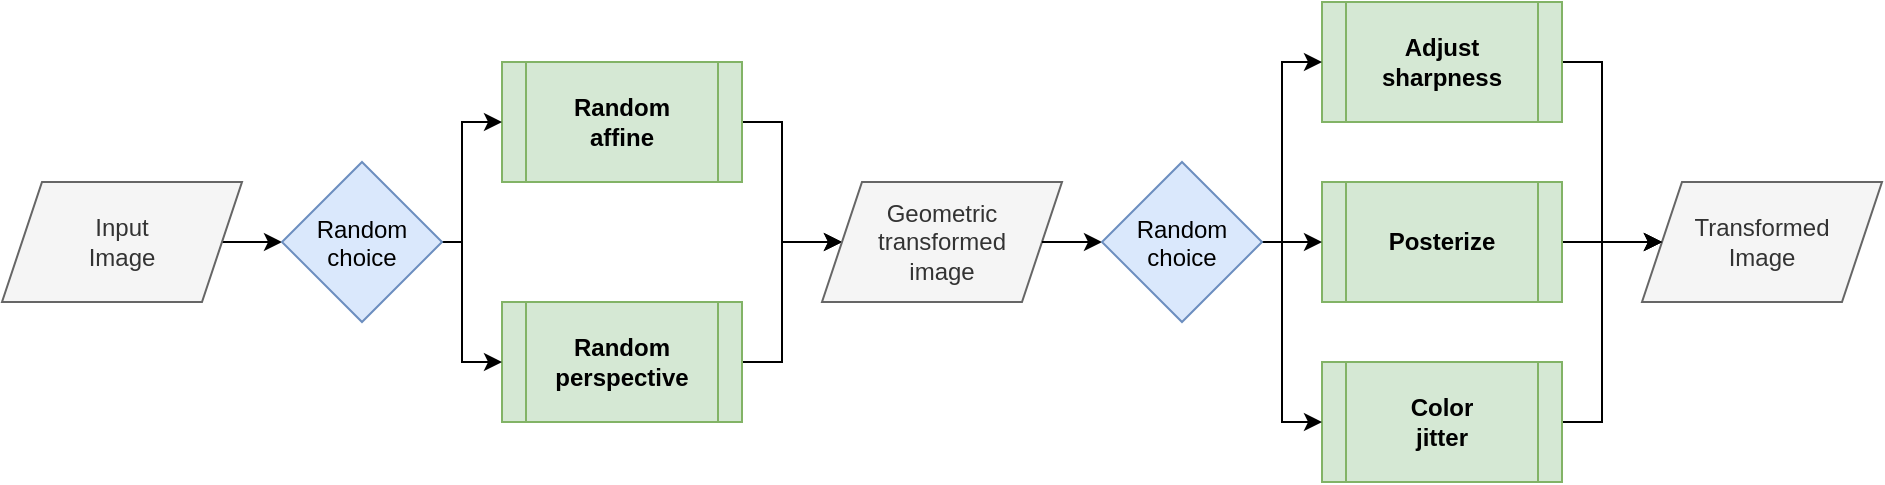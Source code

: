 <mxfile version="19.0.3" type="device"><diagram id="l9Ht6na9iXkWOIujHnW-" name="Page-1"><mxGraphModel dx="1358" dy="941" grid="1" gridSize="10" guides="1" tooltips="1" connect="1" arrows="1" fold="1" page="1" pageScale="1" pageWidth="827" pageHeight="1169" math="0" shadow="0"><root><mxCell id="0"/><mxCell id="1" parent="0"/><mxCell id="bHYgKVWXA9jJRrAevAuG-11" style="edgeStyle=orthogonalEdgeStyle;rounded=0;orthogonalLoop=1;jettySize=auto;html=1;exitX=1;exitY=0.5;exitDx=0;exitDy=0;entryX=0;entryY=0.5;entryDx=0;entryDy=0;" edge="1" parent="1" source="bHYgKVWXA9jJRrAevAuG-2" target="bHYgKVWXA9jJRrAevAuG-9"><mxGeometry relative="1" as="geometry"/></mxCell><mxCell id="bHYgKVWXA9jJRrAevAuG-2" value="Input&lt;br&gt;Image" style="shape=parallelogram;perimeter=parallelogramPerimeter;whiteSpace=wrap;html=1;fixedSize=1;fillColor=#f5f5f5;fontColor=#333333;strokeColor=#666666;fontStyle=0" vertex="1" parent="1"><mxGeometry y="90" width="120" height="60" as="geometry"/></mxCell><mxCell id="bHYgKVWXA9jJRrAevAuG-3" value="Transformed&lt;br&gt;Image" style="shape=parallelogram;perimeter=parallelogramPerimeter;whiteSpace=wrap;html=1;fixedSize=1;fillColor=#f5f5f5;fontColor=#333333;strokeColor=#666666;fontStyle=0" vertex="1" parent="1"><mxGeometry x="820" y="90" width="120" height="60" as="geometry"/></mxCell><mxCell id="bHYgKVWXA9jJRrAevAuG-15" style="edgeStyle=orthogonalEdgeStyle;rounded=0;orthogonalLoop=1;jettySize=auto;html=1;exitX=1;exitY=0.5;exitDx=0;exitDy=0;entryX=0;entryY=0.5;entryDx=0;entryDy=0;" edge="1" parent="1" source="bHYgKVWXA9jJRrAevAuG-4" target="bHYgKVWXA9jJRrAevAuG-14"><mxGeometry relative="1" as="geometry"><Array as="points"><mxPoint x="390" y="60"/><mxPoint x="390" y="120"/></Array></mxGeometry></mxCell><mxCell id="bHYgKVWXA9jJRrAevAuG-4" value="Random&lt;br&gt;affine" style="shape=process;whiteSpace=wrap;html=1;backgroundOutline=1;fillColor=#d5e8d4;strokeColor=#82b366;fontStyle=1" vertex="1" parent="1"><mxGeometry x="250" y="30" width="120" height="60" as="geometry"/></mxCell><mxCell id="bHYgKVWXA9jJRrAevAuG-16" style="edgeStyle=orthogonalEdgeStyle;rounded=0;orthogonalLoop=1;jettySize=auto;html=1;exitX=1;exitY=0.5;exitDx=0;exitDy=0;entryX=0;entryY=0.5;entryDx=0;entryDy=0;" edge="1" parent="1" source="bHYgKVWXA9jJRrAevAuG-5" target="bHYgKVWXA9jJRrAevAuG-14"><mxGeometry relative="1" as="geometry"><Array as="points"><mxPoint x="390" y="180"/><mxPoint x="390" y="120"/></Array></mxGeometry></mxCell><mxCell id="bHYgKVWXA9jJRrAevAuG-5" value="Random&lt;br&gt;perspective" style="shape=process;whiteSpace=wrap;html=1;backgroundOutline=1;fillColor=#d5e8d4;strokeColor=#82b366;fontStyle=1" vertex="1" parent="1"><mxGeometry x="250" y="150" width="120" height="60" as="geometry"/></mxCell><mxCell id="bHYgKVWXA9jJRrAevAuG-28" style="edgeStyle=orthogonalEdgeStyle;rounded=0;orthogonalLoop=1;jettySize=auto;html=1;exitX=1;exitY=0.5;exitDx=0;exitDy=0;entryX=0;entryY=0.5;entryDx=0;entryDy=0;" edge="1" parent="1" source="bHYgKVWXA9jJRrAevAuG-6" target="bHYgKVWXA9jJRrAevAuG-3"><mxGeometry relative="1" as="geometry"><Array as="points"><mxPoint x="800" y="30"/><mxPoint x="800" y="120"/></Array></mxGeometry></mxCell><mxCell id="bHYgKVWXA9jJRrAevAuG-6" value="Adjust&lt;br&gt;sharpness" style="shape=process;whiteSpace=wrap;html=1;backgroundOutline=1;fillColor=#d5e8d4;strokeColor=#82b366;fontStyle=1" vertex="1" parent="1"><mxGeometry x="660" width="120" height="60" as="geometry"/></mxCell><mxCell id="bHYgKVWXA9jJRrAevAuG-27" style="edgeStyle=orthogonalEdgeStyle;rounded=0;orthogonalLoop=1;jettySize=auto;html=1;exitX=1;exitY=0.5;exitDx=0;exitDy=0;entryX=0;entryY=0.5;entryDx=0;entryDy=0;" edge="1" parent="1" source="bHYgKVWXA9jJRrAevAuG-7" target="bHYgKVWXA9jJRrAevAuG-3"><mxGeometry relative="1" as="geometry"/></mxCell><mxCell id="bHYgKVWXA9jJRrAevAuG-7" value="Posterize" style="shape=process;whiteSpace=wrap;html=1;backgroundOutline=1;fillColor=#d5e8d4;strokeColor=#82b366;fontStyle=1" vertex="1" parent="1"><mxGeometry x="660" y="90" width="120" height="60" as="geometry"/></mxCell><mxCell id="bHYgKVWXA9jJRrAevAuG-29" style="edgeStyle=orthogonalEdgeStyle;rounded=0;orthogonalLoop=1;jettySize=auto;html=1;exitX=1;exitY=0.5;exitDx=0;exitDy=0;entryX=0;entryY=0.5;entryDx=0;entryDy=0;" edge="1" parent="1" source="bHYgKVWXA9jJRrAevAuG-8" target="bHYgKVWXA9jJRrAevAuG-3"><mxGeometry relative="1" as="geometry"><Array as="points"><mxPoint x="800" y="210"/><mxPoint x="800" y="120"/></Array></mxGeometry></mxCell><mxCell id="bHYgKVWXA9jJRrAevAuG-8" value="Color&lt;br&gt;jitter" style="shape=process;whiteSpace=wrap;html=1;backgroundOutline=1;fillColor=#d5e8d4;strokeColor=#82b366;fontStyle=1" vertex="1" parent="1"><mxGeometry x="660" y="180" width="120" height="60" as="geometry"/></mxCell><mxCell id="bHYgKVWXA9jJRrAevAuG-12" style="edgeStyle=orthogonalEdgeStyle;rounded=0;orthogonalLoop=1;jettySize=auto;html=1;exitX=1;exitY=0.5;exitDx=0;exitDy=0;entryX=0;entryY=0.5;entryDx=0;entryDy=0;" edge="1" parent="1" source="bHYgKVWXA9jJRrAevAuG-9" target="bHYgKVWXA9jJRrAevAuG-4"><mxGeometry relative="1" as="geometry"><Array as="points"><mxPoint x="230" y="120"/><mxPoint x="230" y="60"/></Array></mxGeometry></mxCell><mxCell id="bHYgKVWXA9jJRrAevAuG-13" style="edgeStyle=orthogonalEdgeStyle;rounded=0;orthogonalLoop=1;jettySize=auto;html=1;exitX=1;exitY=0.5;exitDx=0;exitDy=0;entryX=0;entryY=0.5;entryDx=0;entryDy=0;" edge="1" parent="1" source="bHYgKVWXA9jJRrAevAuG-9" target="bHYgKVWXA9jJRrAevAuG-5"><mxGeometry relative="1" as="geometry"><Array as="points"><mxPoint x="230" y="120"/><mxPoint x="230" y="180"/></Array></mxGeometry></mxCell><mxCell id="bHYgKVWXA9jJRrAevAuG-9" value="Random&#10;choice" style="rhombus;fillColor=#dae8fc;strokeColor=#6c8ebf;" vertex="1" parent="1"><mxGeometry x="140" y="80" width="80" height="80" as="geometry"/></mxCell><mxCell id="bHYgKVWXA9jJRrAevAuG-14" value="Geometric&lt;br&gt;transformed&lt;br&gt;image" style="shape=parallelogram;perimeter=parallelogramPerimeter;whiteSpace=wrap;html=1;fixedSize=1;fillColor=#f5f5f5;fontColor=#333333;strokeColor=#666666;fontStyle=0" vertex="1" parent="1"><mxGeometry x="410" y="90" width="120" height="60" as="geometry"/></mxCell><mxCell id="bHYgKVWXA9jJRrAevAuG-17" style="edgeStyle=orthogonalEdgeStyle;rounded=0;orthogonalLoop=1;jettySize=auto;html=1;exitX=1;exitY=0.5;exitDx=0;exitDy=0;entryX=0;entryY=0.5;entryDx=0;entryDy=0;" edge="1" parent="1" target="bHYgKVWXA9jJRrAevAuG-20" source="bHYgKVWXA9jJRrAevAuG-14"><mxGeometry relative="1" as="geometry"><mxPoint x="600" y="120" as="sourcePoint"/></mxGeometry></mxCell><mxCell id="bHYgKVWXA9jJRrAevAuG-23" style="edgeStyle=orthogonalEdgeStyle;rounded=0;orthogonalLoop=1;jettySize=auto;html=1;exitX=1;exitY=0.5;exitDx=0;exitDy=0;entryX=0;entryY=0.5;entryDx=0;entryDy=0;" edge="1" parent="1" source="bHYgKVWXA9jJRrAevAuG-20" target="bHYgKVWXA9jJRrAevAuG-6"><mxGeometry relative="1" as="geometry"><Array as="points"><mxPoint x="640" y="120"/><mxPoint x="640" y="30"/></Array></mxGeometry></mxCell><mxCell id="bHYgKVWXA9jJRrAevAuG-24" style="edgeStyle=orthogonalEdgeStyle;rounded=0;orthogonalLoop=1;jettySize=auto;html=1;exitX=1;exitY=0.5;exitDx=0;exitDy=0;entryX=0;entryY=0.5;entryDx=0;entryDy=0;" edge="1" parent="1" source="bHYgKVWXA9jJRrAevAuG-20" target="bHYgKVWXA9jJRrAevAuG-8"><mxGeometry relative="1" as="geometry"><Array as="points"><mxPoint x="640" y="120"/><mxPoint x="640" y="210"/></Array></mxGeometry></mxCell><mxCell id="bHYgKVWXA9jJRrAevAuG-25" style="edgeStyle=orthogonalEdgeStyle;rounded=0;orthogonalLoop=1;jettySize=auto;html=1;exitX=1;exitY=0.5;exitDx=0;exitDy=0;entryX=0;entryY=0.5;entryDx=0;entryDy=0;" edge="1" parent="1" source="bHYgKVWXA9jJRrAevAuG-20" target="bHYgKVWXA9jJRrAevAuG-7"><mxGeometry relative="1" as="geometry"/></mxCell><mxCell id="bHYgKVWXA9jJRrAevAuG-20" value="Random&#10;choice" style="rhombus;fillColor=#dae8fc;strokeColor=#6c8ebf;" vertex="1" parent="1"><mxGeometry x="550" y="80" width="80" height="80" as="geometry"/></mxCell></root></mxGraphModel></diagram></mxfile>